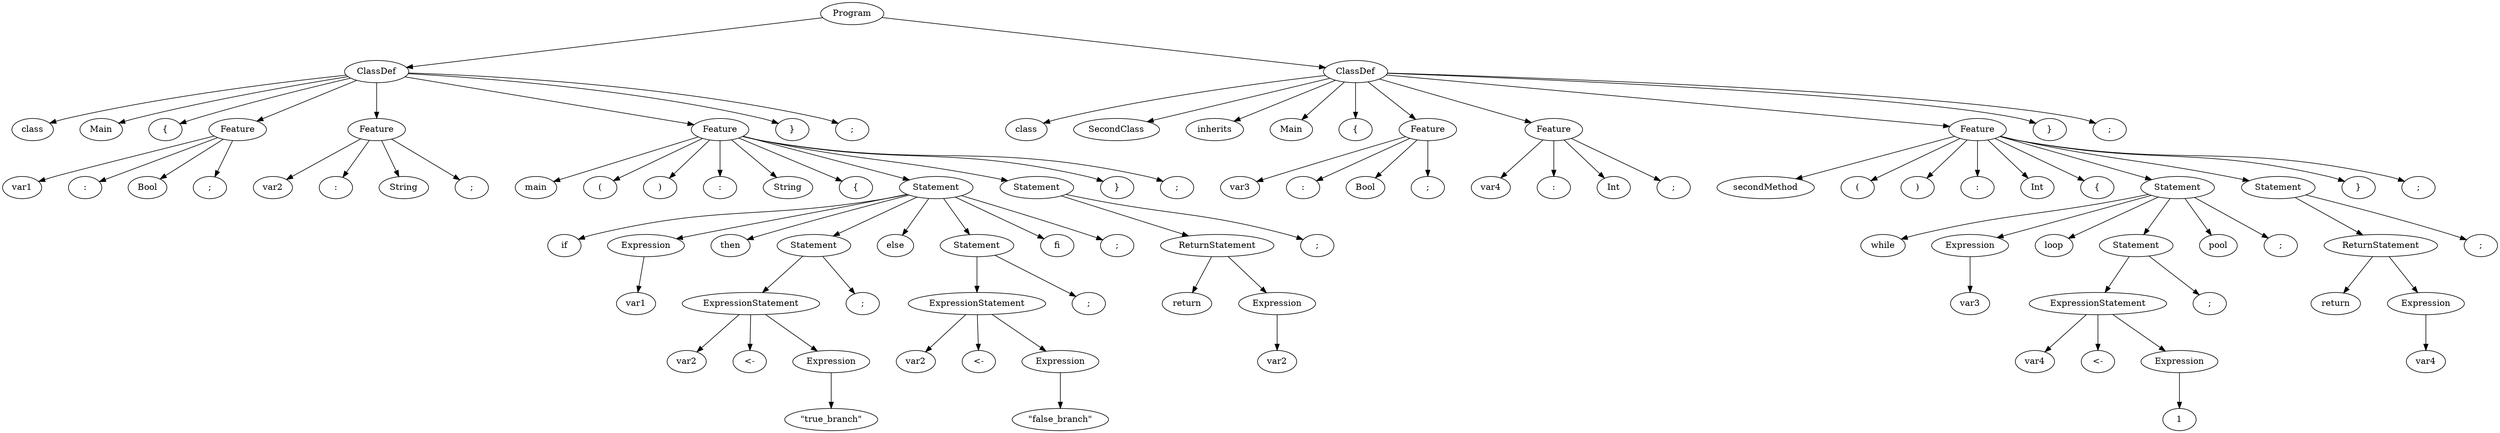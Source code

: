 digraph tree {
rankdir=TB;
nodesep=0.6;
ranksep=0.8;
    "Program_2157337097856" [label="Program"];
    "ClassDef_2157337098080" [label="ClassDef"];
    "class_2157389775168" [label="class"];
    "Main_2157389775424" [label="Main"];
    "{_2157389776128" [label="{"];
    "Feature_2157337098192" [label="Feature"];
    "var1_2157389777088" [label="var1"];
    ":_2157389777536" [label=":"];
    "Bool_2157389777728" [label="Bool"];
    ";_2157389777792" [label=";"];
    "Feature_2157337098640" [label="Feature"];
    "var2_2157389776960" [label="var2"];
    ":_2157389778112" [label=":"];
    "String_2157389778432" [label="String"];
    ";_2157389778880" [label=";"];
    "Feature_2157337098752" [label="Feature"];
    "main_2157389779200" [label="main"];
    "(_2157389779520" [label="("];
    ")_2157389779648" [label=")"];
    ":_2157389779712" [label=":"];
    "String_2157389779776" [label="String"];
    "{_2157389780480" [label="{"];
    "Statement_2157337098976" [label="Statement"];
    "if_2157389780864" [label="if"];
    "Expression_2157337099088" [label="Expression"];
    "var1_2157321632384" [label="var1"];
    "then_2157389785408" [label="then"];
    "Statement_2157337099760" [label="Statement"];
    "ExpressionStatement_2157337099872" [label="ExpressionStatement"];
    "var2_2157389784128" [label="var2"];
    "<-_2157389785472" [label="<-"];
    "Expression_2157337099984" [label="Expression"];
    "\\\"true_branch\\\"_2157389785536" [label="\"true_branch\""];
    ";_2157389786240" [label=";"];
    "else_2157389786304" [label="else"];
    "Statement_2157389824176" [label="Statement"];
    "ExpressionStatement_2157389824288" [label="ExpressionStatement"];
    "var2_2157389786368" [label="var2"];
    "<-_2157389786816" [label="<-"];
    "Expression_2157389824400" [label="Expression"];
    "\\\"false_branch\\\"_2157389786880" [label="\"false_branch\""];
    ";_2157389786752" [label=";"];
    "fi_2157389787136" [label="fi"];
    ";_2157389787968" [label=";"];
    "Statement_2157389824512" [label="Statement"];
    "ReturnStatement_2157389824624" [label="ReturnStatement"];
    "return_2157389787904" [label="return"];
    "Expression_2157389824736" [label="Expression"];
    "var2_2157389788288" [label="var2"];
    ";_2157389788672" [label=";"];
    "}_2157389788736" [label="}"];
    ";_2157389788544" [label=";"];
    "}_2157389788800" [label="}"];
    ";_2157389788864" [label=";"];
    "ClassDef_2157389824960" [label="ClassDef"];
    "class_2157389789056" [label="class"];
    "SecondClass_2157389790016" [label="SecondClass"];
    "inherits_2157389790080" [label="inherits"];
    "Main_2157389790144" [label="Main"];
    "{_2157389790208" [label="{"];
    "Feature_2157389825072" [label="Feature"];
    "var3_2157389790464" [label="var3"];
    ":_2157389790336" [label=":"];
    "Bool_2157389790528" [label="Bool"];
    ";_2157389790592" [label=";"];
    "Feature_2157389825184" [label="Feature"];
    "var4_2157389790784" [label="var4"];
    ":_2157389790912" [label=":"];
    "Int_2157389790976" [label="Int"];
    ";_2157389791040" [label=";"];
    "Feature_2157389825296" [label="Feature"];
    "secondMethod_2157389791168" [label="secondMethod"];
    "(_2157389790720" [label="("];
    ")_2157389791104" [label=")"];
    ":_2157389873280" [label=":"];
    "Int_2157389873344" [label="Int"];
    "{_2157389874112" [label="{"];
    "Statement_2157389825408" [label="Statement"];
    "while_2157389874240" [label="while"];
    "Expression_2157389825520" [label="Expression"];
    "var3_2157389874816" [label="var3"];
    "loop_2157389874880" [label="loop"];
    "Statement_2157389825856" [label="Statement"];
    "ExpressionStatement_2157389825968" [label="ExpressionStatement"];
    "var4_2157389874752" [label="var4"];
    "<-_2157389875456" [label="<-"];
    "Expression_2157389826080" [label="Expression"];
    "1_2157389875584" [label="1"];
    ";_2157389876224" [label=";"];
    "pool_2157389876288" [label="pool"];
    ";_2157389876416" [label=";"];
    "Statement_2157389826304" [label="Statement"];
    "ReturnStatement_2157389826416" [label="ReturnStatement"];
    "return_2157389876352" [label="return"];
    "Expression_2157389826528" [label="Expression"];
    "var4_2157389876608" [label="var4"];
    ";_2157389876672" [label=";"];
    "}_2157389876736" [label="}"];
    ";_2157389876544" [label=";"];
    "}_2157389876800" [label="}"];
    ";_2157389789952" [label=";"];
    "Program_2157337097856" -> "ClassDef_2157337098080";
    "Program_2157337097856" -> "ClassDef_2157389824960";
    "ClassDef_2157337098080" -> "class_2157389775168";
    "ClassDef_2157337098080" -> "Main_2157389775424";
    "ClassDef_2157337098080" -> "{_2157389776128";
    "ClassDef_2157337098080" -> "Feature_2157337098192";
    "ClassDef_2157337098080" -> "Feature_2157337098640";
    "ClassDef_2157337098080" -> "Feature_2157337098752";
    "ClassDef_2157337098080" -> "}_2157389788800";
    "ClassDef_2157337098080" -> ";_2157389788864";
    "Feature_2157337098192" -> "var1_2157389777088";
    "Feature_2157337098192" -> ":_2157389777536";
    "Feature_2157337098192" -> "Bool_2157389777728";
    "Feature_2157337098192" -> ";_2157389777792";
    "Feature_2157337098640" -> "var2_2157389776960";
    "Feature_2157337098640" -> ":_2157389778112";
    "Feature_2157337098640" -> "String_2157389778432";
    "Feature_2157337098640" -> ";_2157389778880";
    "Feature_2157337098752" -> "main_2157389779200";
    "Feature_2157337098752" -> "(_2157389779520";
    "Feature_2157337098752" -> ")_2157389779648";
    "Feature_2157337098752" -> ":_2157389779712";
    "Feature_2157337098752" -> "String_2157389779776";
    "Feature_2157337098752" -> "{_2157389780480";
    "Feature_2157337098752" -> "Statement_2157337098976";
    "Feature_2157337098752" -> "Statement_2157389824512";
    "Feature_2157337098752" -> "}_2157389788736";
    "Feature_2157337098752" -> ";_2157389788544";
    "Statement_2157337098976" -> "if_2157389780864";
    "Statement_2157337098976" -> "Expression_2157337099088";
    "Statement_2157337098976" -> "then_2157389785408";
    "Statement_2157337098976" -> "Statement_2157337099760";
    "Statement_2157337098976" -> "else_2157389786304";
    "Statement_2157337098976" -> "Statement_2157389824176";
    "Statement_2157337098976" -> "fi_2157389787136";
    "Statement_2157337098976" -> ";_2157389787968";
    "Expression_2157337099088" -> "var1_2157321632384";
    "Statement_2157337099760" -> "ExpressionStatement_2157337099872";
    "Statement_2157337099760" -> ";_2157389786240";
    "ExpressionStatement_2157337099872" -> "var2_2157389784128";
    "ExpressionStatement_2157337099872" -> "<-_2157389785472";
    "ExpressionStatement_2157337099872" -> "Expression_2157337099984";
    "Expression_2157337099984" -> "\\\"true_branch\\\"_2157389785536";
    "Statement_2157389824176" -> "ExpressionStatement_2157389824288";
    "Statement_2157389824176" -> ";_2157389786752";
    "ExpressionStatement_2157389824288" -> "var2_2157389786368";
    "ExpressionStatement_2157389824288" -> "<-_2157389786816";
    "ExpressionStatement_2157389824288" -> "Expression_2157389824400";
    "Expression_2157389824400" -> "\\\"false_branch\\\"_2157389786880";
    "Statement_2157389824512" -> "ReturnStatement_2157389824624";
    "Statement_2157389824512" -> ";_2157389788672";
    "ReturnStatement_2157389824624" -> "return_2157389787904";
    "ReturnStatement_2157389824624" -> "Expression_2157389824736";
    "Expression_2157389824736" -> "var2_2157389788288";
    "ClassDef_2157389824960" -> "class_2157389789056";
    "ClassDef_2157389824960" -> "SecondClass_2157389790016";
    "ClassDef_2157389824960" -> "inherits_2157389790080";
    "ClassDef_2157389824960" -> "Main_2157389790144";
    "ClassDef_2157389824960" -> "{_2157389790208";
    "ClassDef_2157389824960" -> "Feature_2157389825072";
    "ClassDef_2157389824960" -> "Feature_2157389825184";
    "ClassDef_2157389824960" -> "Feature_2157389825296";
    "ClassDef_2157389824960" -> "}_2157389876800";
    "ClassDef_2157389824960" -> ";_2157389789952";
    "Feature_2157389825072" -> "var3_2157389790464";
    "Feature_2157389825072" -> ":_2157389790336";
    "Feature_2157389825072" -> "Bool_2157389790528";
    "Feature_2157389825072" -> ";_2157389790592";
    "Feature_2157389825184" -> "var4_2157389790784";
    "Feature_2157389825184" -> ":_2157389790912";
    "Feature_2157389825184" -> "Int_2157389790976";
    "Feature_2157389825184" -> ";_2157389791040";
    "Feature_2157389825296" -> "secondMethod_2157389791168";
    "Feature_2157389825296" -> "(_2157389790720";
    "Feature_2157389825296" -> ")_2157389791104";
    "Feature_2157389825296" -> ":_2157389873280";
    "Feature_2157389825296" -> "Int_2157389873344";
    "Feature_2157389825296" -> "{_2157389874112";
    "Feature_2157389825296" -> "Statement_2157389825408";
    "Feature_2157389825296" -> "Statement_2157389826304";
    "Feature_2157389825296" -> "}_2157389876736";
    "Feature_2157389825296" -> ";_2157389876544";
    "Statement_2157389825408" -> "while_2157389874240";
    "Statement_2157389825408" -> "Expression_2157389825520";
    "Statement_2157389825408" -> "loop_2157389874880";
    "Statement_2157389825408" -> "Statement_2157389825856";
    "Statement_2157389825408" -> "pool_2157389876288";
    "Statement_2157389825408" -> ";_2157389876416";
    "Expression_2157389825520" -> "var3_2157389874816";
    "Statement_2157389825856" -> "ExpressionStatement_2157389825968";
    "Statement_2157389825856" -> ";_2157389876224";
    "ExpressionStatement_2157389825968" -> "var4_2157389874752";
    "ExpressionStatement_2157389825968" -> "<-_2157389875456";
    "ExpressionStatement_2157389825968" -> "Expression_2157389826080";
    "Expression_2157389826080" -> "1_2157389875584";
    "Statement_2157389826304" -> "ReturnStatement_2157389826416";
    "Statement_2157389826304" -> ";_2157389876672";
    "ReturnStatement_2157389826416" -> "return_2157389876352";
    "ReturnStatement_2157389826416" -> "Expression_2157389826528";
    "Expression_2157389826528" -> "var4_2157389876608";
}
